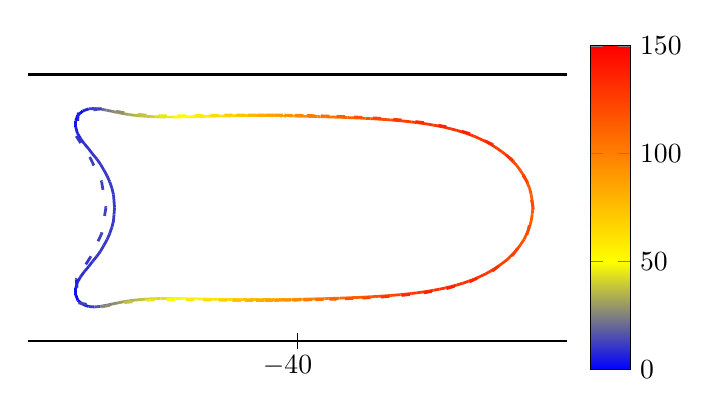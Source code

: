 \begin{tikzpicture}[scale=1.0]

\begin{axis}[
  hide axis,
  axis equal image,
  xmin = -45,
  xmax = -35,
  ymin = -3.0,
  ymax = +3.0,
  xtick = \empty,
  ytick = \empty,
  colorbar,
]

\addplot[line width=1pt,mesh,point meta=explicit,point meta min = 0, point meta max = 150]coordinates{
(-4.045e+01,1.703e+00) [8.252e+01]
(-4.05e+01,1.704e+00) [8.168e+01]
(-4.054e+01,1.704e+00) [8.083e+01]
(-4.058e+01,1.704e+00) [7.998e+01]
(-4.062e+01,1.704e+00) [7.912e+01]
(-4.066e+01,1.704e+00) [7.824e+01]
(-4.071e+01,1.705e+00) [7.734e+01]
(-4.075e+01,1.705e+00) [7.642e+01]
(-4.08e+01,1.705e+00) [7.548e+01]
(-4.084e+01,1.705e+00) [7.451e+01]
(-4.089e+01,1.705e+00) [7.351e+01]
(-4.094e+01,1.704e+00) [7.249e+01]
(-4.099e+01,1.704e+00) [7.143e+01]
(-4.105e+01,1.704e+00) [7.035e+01]
(-4.11e+01,1.703e+00) [6.923e+01]
(-4.116e+01,1.703e+00) [6.808e+01]
(-4.122e+01,1.702e+00) [6.69e+01]
(-4.128e+01,1.701e+00) [6.569e+01]
(-4.135e+01,1.7e+00) [6.446e+01]
(-4.141e+01,1.699e+00) [6.319e+01]
(-4.148e+01,1.698e+00) [6.19e+01]
(-4.155e+01,1.696e+00) [6.058e+01]
(-4.162e+01,1.695e+00) [5.925e+01]
(-4.169e+01,1.693e+00) [5.789e+01]
(-4.177e+01,1.691e+00) [5.651e+01]
(-4.185e+01,1.689e+00) [5.512e+01]
(-4.192e+01,1.688e+00) [5.371e+01]
(-4.201e+01,1.686e+00) [5.229e+01]
(-4.209e+01,1.684e+00) [5.086e+01]
(-4.218e+01,1.683e+00) [4.942e+01]
(-4.226e+01,1.682e+00) [4.796e+01]
(-4.235e+01,1.681e+00) [4.649e+01]
(-4.244e+01,1.681e+00) [4.501e+01]
(-4.254e+01,1.683e+00) [4.35e+01]
(-4.263e+01,1.685e+00) [4.196e+01]
(-4.273e+01,1.689e+00) [4.039e+01]
(-4.282e+01,1.695e+00) [3.876e+01]
(-4.292e+01,1.703e+00) [3.706e+01]
(-4.303e+01,1.714e+00) [3.528e+01]
(-4.313e+01,1.727e+00) [3.336e+01]
(-4.323e+01,1.744e+00) [3.126e+01]
(-4.333e+01,1.764e+00) [2.89e+01]
(-4.344e+01,1.786e+00) [2.619e+01]
(-4.354e+01,1.808e+00) [2.296e+01]
(-4.365e+01,1.828e+00) [1.903e+01]
(-4.376e+01,1.839e+00) [1.426e+01]
(-4.387e+01,1.831e+00) [8.922e+00]
(-4.398e+01,1.792e+00) [4.269e+00]
(-4.407e+01,1.717e+00) [2.142e+00]
(-4.411e+01,1.611e+00) [3.042e+00]
(-4.411e+01,1.496e+00) [5.258e+00]
(-4.408e+01,1.384e+00) [7.321e+00]
(-4.402e+01,1.28e+00) [8.748e+00]
(-4.395e+01,1.184e+00) [9.678e+00]
(-4.387e+01,1.091e+00) [1.026e+01]
(-4.38e+01,9.985e-01) [1.065e+01]
(-4.372e+01,9.035e-01) [1.09e+01]
(-4.365e+01,8.047e-01) [1.107e+01]
(-4.359e+01,7.014e-01) [1.117e+01]
(-4.353e+01,5.934e-01) [1.124e+01]
(-4.348e+01,4.808e-01) [1.127e+01]
(-4.344e+01,3.643e-01) [1.13e+01]
(-4.341e+01,2.447e-01) [1.13e+01]
(-4.34e+01,1.229e-01) [1.131e+01]
(-4.339e+01,-2.846e-09) [1.13e+01]
(-4.34e+01,-1.229e-01) [1.131e+01]
(-4.341e+01,-2.447e-01) [1.13e+01]
(-4.344e+01,-3.643e-01) [1.13e+01]
(-4.348e+01,-4.808e-01) [1.127e+01]
(-4.353e+01,-5.934e-01) [1.124e+01]
(-4.359e+01,-7.014e-01) [1.117e+01]
(-4.365e+01,-8.047e-01) [1.107e+01]
(-4.372e+01,-9.035e-01) [1.09e+01]
(-4.38e+01,-9.985e-01) [1.065e+01]
(-4.387e+01,-1.091e+00) [1.026e+01]
(-4.395e+01,-1.184e+00) [9.678e+00]
(-4.402e+01,-1.28e+00) [8.748e+00]
(-4.408e+01,-1.384e+00) [7.321e+00]
(-4.411e+01,-1.496e+00) [5.258e+00]
(-4.411e+01,-1.611e+00) [3.042e+00]
(-4.407e+01,-1.717e+00) [2.142e+00]
(-4.398e+01,-1.792e+00) [4.269e+00]
(-4.387e+01,-1.831e+00) [8.922e+00]
(-4.376e+01,-1.839e+00) [1.426e+01]
(-4.365e+01,-1.828e+00) [1.903e+01]
(-4.354e+01,-1.808e+00) [2.296e+01]
(-4.344e+01,-1.786e+00) [2.619e+01]
(-4.333e+01,-1.764e+00) [2.89e+01]
(-4.323e+01,-1.744e+00) [3.126e+01]
(-4.313e+01,-1.727e+00) [3.336e+01]
(-4.303e+01,-1.714e+00) [3.528e+01]
(-4.292e+01,-1.703e+00) [3.706e+01]
(-4.282e+01,-1.695e+00) [3.876e+01]
(-4.273e+01,-1.689e+00) [4.039e+01]
(-4.263e+01,-1.685e+00) [4.196e+01]
(-4.254e+01,-1.683e+00) [4.35e+01]
(-4.244e+01,-1.681e+00) [4.501e+01]
(-4.235e+01,-1.681e+00) [4.649e+01]
(-4.226e+01,-1.682e+00) [4.796e+01]
(-4.218e+01,-1.683e+00) [4.942e+01]
(-4.209e+01,-1.684e+00) [5.086e+01]
(-4.201e+01,-1.686e+00) [5.229e+01]
(-4.192e+01,-1.688e+00) [5.371e+01]
(-4.185e+01,-1.689e+00) [5.512e+01]
(-4.177e+01,-1.691e+00) [5.651e+01]
(-4.169e+01,-1.693e+00) [5.789e+01]
(-4.162e+01,-1.695e+00) [5.925e+01]
(-4.155e+01,-1.696e+00) [6.058e+01]
(-4.148e+01,-1.698e+00) [6.19e+01]
(-4.141e+01,-1.699e+00) [6.319e+01]
(-4.135e+01,-1.7e+00) [6.446e+01]
(-4.128e+01,-1.701e+00) [6.569e+01]
(-4.122e+01,-1.702e+00) [6.69e+01]
(-4.116e+01,-1.703e+00) [6.808e+01]
(-4.11e+01,-1.703e+00) [6.923e+01]
(-4.105e+01,-1.704e+00) [7.035e+01]
(-4.099e+01,-1.704e+00) [7.143e+01]
(-4.094e+01,-1.704e+00) [7.249e+01]
(-4.089e+01,-1.705e+00) [7.351e+01]
(-4.084e+01,-1.705e+00) [7.451e+01]
(-4.08e+01,-1.705e+00) [7.548e+01]
(-4.075e+01,-1.705e+00) [7.642e+01]
(-4.071e+01,-1.705e+00) [7.734e+01]
(-4.066e+01,-1.704e+00) [7.824e+01]
(-4.062e+01,-1.704e+00) [7.912e+01]
(-4.058e+01,-1.704e+00) [7.998e+01]
(-4.054e+01,-1.704e+00) [8.083e+01]
(-4.05e+01,-1.704e+00) [8.168e+01]
(-4.045e+01,-1.703e+00) [8.252e+01]
(-4.041e+01,-1.703e+00) [8.336e+01]
(-4.037e+01,-1.702e+00) [8.42e+01]
(-4.033e+01,-1.702e+00) [8.505e+01]
(-4.029e+01,-1.701e+00) [8.591e+01]
(-4.025e+01,-1.701e+00) [8.679e+01]
(-4.02e+01,-1.7e+00) [8.769e+01]
(-4.016e+01,-1.7e+00) [8.86e+01]
(-4.011e+01,-1.699e+00) [8.954e+01]
(-4.007e+01,-1.698e+00) [9.05e+01]
(-4.002e+01,-1.697e+00) [9.15e+01]
(-3.997e+01,-1.696e+00) [9.252e+01]
(-3.991e+01,-1.695e+00) [9.357e+01]
(-3.986e+01,-1.694e+00) [9.465e+01]
(-3.981e+01,-1.693e+00) [9.576e+01]
(-3.975e+01,-1.691e+00) [9.69e+01]
(-3.969e+01,-1.69e+00) [9.807e+01]
(-3.963e+01,-1.688e+00) [9.928e+01]
(-3.957e+01,-1.687e+00) [1.005e+02]
(-3.95e+01,-1.685e+00) [1.018e+02]
(-3.943e+01,-1.683e+00) [1.031e+02]
(-3.936e+01,-1.681e+00) [1.044e+02]
(-3.929e+01,-1.678e+00) [1.057e+02]
(-3.922e+01,-1.676e+00) [1.071e+02]
(-3.914e+01,-1.673e+00) [1.084e+02]
(-3.907e+01,-1.67e+00) [1.098e+02]
(-3.899e+01,-1.667e+00) [1.112e+02]
(-3.89e+01,-1.663e+00) [1.126e+02]
(-3.882e+01,-1.66e+00) [1.14e+02]
(-3.874e+01,-1.655e+00) [1.154e+02]
(-3.865e+01,-1.651e+00) [1.168e+02]
(-3.856e+01,-1.646e+00) [1.181e+02]
(-3.847e+01,-1.64e+00) [1.195e+02]
(-3.838e+01,-1.634e+00) [1.208e+02]
(-3.828e+01,-1.627e+00) [1.221e+02]
(-3.819e+01,-1.619e+00) [1.233e+02]
(-3.809e+01,-1.611e+00) [1.245e+02]
(-3.799e+01,-1.601e+00) [1.256e+02]
(-3.789e+01,-1.59e+00) [1.266e+02]
(-3.779e+01,-1.577e+00) [1.275e+02]
(-3.769e+01,-1.564e+00) [1.284e+02]
(-3.758e+01,-1.548e+00) [1.291e+02]
(-3.748e+01,-1.53e+00) [1.297e+02]
(-3.737e+01,-1.51e+00) [1.301e+02]
(-3.726e+01,-1.487e+00) [1.304e+02]
(-3.716e+01,-1.462e+00) [1.306e+02]
(-3.705e+01,-1.433e+00) [1.306e+02]
(-3.694e+01,-1.4e+00) [1.304e+02]
(-3.683e+01,-1.363e+00) [1.301e+02]
(-3.672e+01,-1.322e+00) [1.296e+02]
(-3.662e+01,-1.276e+00) [1.289e+02]
(-3.651e+01,-1.225e+00) [1.281e+02]
(-3.641e+01,-1.168e+00) [1.271e+02]
(-3.631e+01,-1.105e+00) [1.26e+02]
(-3.621e+01,-1.035e+00) [1.247e+02]
(-3.611e+01,-9.589e-01) [1.232e+02]
(-3.603e+01,-8.759e-01) [1.218e+02]
(-3.594e+01,-7.859e-01) [1.202e+02]
(-3.587e+01,-6.892e-01) [1.186e+02]
(-3.58e+01,-5.86e-01) [1.171e+02]
(-3.575e+01,-4.769e-01) [1.157e+02]
(-3.57e+01,-3.626e-01) [1.144e+02]
(-3.567e+01,-2.442e-01) [1.135e+02]
(-3.565e+01,-1.228e-01) [1.129e+02]
(-3.564e+01,2.959e-09) [1.127e+02]
(-3.565e+01,1.228e-01) [1.129e+02]
(-3.567e+01,2.442e-01) [1.135e+02]
(-3.57e+01,3.626e-01) [1.144e+02]
(-3.575e+01,4.769e-01) [1.157e+02]
(-3.58e+01,5.86e-01) [1.171e+02]
(-3.587e+01,6.892e-01) [1.186e+02]
(-3.594e+01,7.859e-01) [1.202e+02]
(-3.603e+01,8.759e-01) [1.218e+02]
(-3.611e+01,9.589e-01) [1.232e+02]
(-3.621e+01,1.035e+00) [1.247e+02]
(-3.631e+01,1.105e+00) [1.26e+02]
(-3.641e+01,1.168e+00) [1.271e+02]
(-3.651e+01,1.225e+00) [1.281e+02]
(-3.662e+01,1.276e+00) [1.289e+02]
(-3.672e+01,1.322e+00) [1.296e+02]
(-3.683e+01,1.363e+00) [1.301e+02]
(-3.694e+01,1.4e+00) [1.304e+02]
(-3.705e+01,1.433e+00) [1.306e+02]
(-3.716e+01,1.462e+00) [1.306e+02]
(-3.726e+01,1.487e+00) [1.304e+02]
(-3.737e+01,1.51e+00) [1.301e+02]
(-3.748e+01,1.53e+00) [1.297e+02]
(-3.758e+01,1.548e+00) [1.291e+02]
(-3.769e+01,1.564e+00) [1.284e+02]
(-3.779e+01,1.577e+00) [1.275e+02]
(-3.789e+01,1.59e+00) [1.266e+02]
(-3.799e+01,1.601e+00) [1.256e+02]
(-3.809e+01,1.611e+00) [1.245e+02]
(-3.819e+01,1.619e+00) [1.233e+02]
(-3.828e+01,1.627e+00) [1.221e+02]
(-3.838e+01,1.634e+00) [1.208e+02]
(-3.847e+01,1.64e+00) [1.195e+02]
(-3.856e+01,1.646e+00) [1.181e+02]
(-3.865e+01,1.651e+00) [1.168e+02]
(-3.874e+01,1.655e+00) [1.154e+02]
(-3.882e+01,1.66e+00) [1.14e+02]
(-3.89e+01,1.663e+00) [1.126e+02]
(-3.899e+01,1.667e+00) [1.112e+02]
(-3.907e+01,1.67e+00) [1.098e+02]
(-3.914e+01,1.673e+00) [1.084e+02]
(-3.922e+01,1.676e+00) [1.071e+02]
(-3.929e+01,1.678e+00) [1.057e+02]
(-3.936e+01,1.681e+00) [1.044e+02]
(-3.943e+01,1.683e+00) [1.031e+02]
(-3.95e+01,1.685e+00) [1.018e+02]
(-3.957e+01,1.687e+00) [1.005e+02]
(-3.963e+01,1.688e+00) [9.928e+01]
(-3.969e+01,1.69e+00) [9.807e+01]
(-3.975e+01,1.691e+00) [9.69e+01]
(-3.981e+01,1.693e+00) [9.576e+01]
(-3.986e+01,1.694e+00) [9.465e+01]
(-3.991e+01,1.695e+00) [9.357e+01]
(-3.997e+01,1.696e+00) [9.252e+01]
(-4.002e+01,1.697e+00) [9.15e+01]
(-4.007e+01,1.698e+00) [9.05e+01]
(-4.011e+01,1.699e+00) [8.954e+01]
(-4.016e+01,1.7e+00) [8.86e+01]
(-4.02e+01,1.7e+00) [8.769e+01]
(-4.025e+01,1.701e+00) [8.679e+01]
(-4.029e+01,1.701e+00) [8.591e+01]
(-4.033e+01,1.702e+00) [8.505e+01]
(-4.037e+01,1.702e+00) [8.42e+01]
(-4.041e+01,1.703e+00) [8.336e+01]
(-4.045e+01,1.703e+00) [8.252e+01]
};

\addplot[line width=1pt,loosely dashed,mesh,point meta=explicit,point meta min = 0, point meta max = 150]coordinates{
(-4.043e+01,1.718e+00) [8.809e+01]
(-4.06e+01,1.719e+00) [8.459e+01]
(-4.077e+01,1.72e+00) [8.084e+01]
(-4.097e+01,1.719e+00) [7.666e+01]
(-4.12e+01,1.718e+00) [7.197e+01]
(-4.146e+01,1.714e+00) [6.677e+01]
(-4.175e+01,1.709e+00) [6.114e+01]
(-4.207e+01,1.703e+00) [5.518e+01]
(-4.242e+01,1.702e+00) [4.893e+01]
(-4.28e+01,1.714e+00) [4.222e+01]
(-4.321e+01,1.759e+00) [3.422e+01]
(-4.363e+01,1.838e+00) [2.192e+01]
(-4.406e+01,1.763e+00) [3.657e+00]
(-4.41e+01,1.328e+00) [8.973e+00]
(-4.384e+01,9.212e-01) [1.184e+01]
(-4.363e+01,4.834e-01) [1.247e+01]
(-4.355e+01,-3.316e-10) [1.259e+01]
(-4.363e+01,-4.834e-01) [1.247e+01]
(-4.384e+01,-9.212e-01) [1.184e+01]
(-4.41e+01,-1.328e+00) [8.973e+00]
(-4.406e+01,-1.763e+00) [3.657e+00]
(-4.363e+01,-1.838e+00) [2.192e+01]
(-4.321e+01,-1.759e+00) [3.422e+01]
(-4.28e+01,-1.714e+00) [4.222e+01]
(-4.242e+01,-1.702e+00) [4.893e+01]
(-4.207e+01,-1.703e+00) [5.518e+01]
(-4.175e+01,-1.709e+00) [6.114e+01]
(-4.146e+01,-1.714e+00) [6.677e+01]
(-4.12e+01,-1.718e+00) [7.197e+01]
(-4.097e+01,-1.719e+00) [7.666e+01]
(-4.077e+01,-1.72e+00) [8.084e+01]
(-4.06e+01,-1.719e+00) [8.459e+01]
(-4.043e+01,-1.718e+00) [8.809e+01]
(-4.027e+01,-1.716e+00) [9.159e+01]
(-4.009e+01,-1.714e+00) [9.533e+01]
(-3.989e+01,-1.71e+00) [9.948e+01]
(-3.967e+01,-1.705e+00) [1.041e+02]
(-3.941e+01,-1.698e+00) [1.093e+02]
(-3.912e+01,-1.688e+00) [1.148e+02]
(-3.88e+01,-1.675e+00) [1.206e+02]
(-3.845e+01,-1.656e+00) [1.262e+02]
(-3.807e+01,-1.626e+00) [1.313e+02]
(-3.766e+01,-1.578e+00) [1.353e+02]
(-3.724e+01,-1.5e+00) [1.374e+02]
(-3.681e+01,-1.374e+00) [1.37e+02]
(-3.639e+01,-1.175e+00) [1.339e+02]
(-3.601e+01,-8.79e-01) [1.285e+02]
(-3.574e+01,-4.774e-01) [1.225e+02]
(-3.563e+01,1.018e-09) [1.196e+02]
(-3.574e+01,4.774e-01) [1.225e+02]
(-3.601e+01,8.79e-01) [1.285e+02]
(-3.639e+01,1.175e+00) [1.339e+02]
(-3.681e+01,1.374e+00) [1.37e+02]
(-3.724e+01,1.5e+00) [1.374e+02]
(-3.766e+01,1.578e+00) [1.353e+02]
(-3.807e+01,1.626e+00) [1.313e+02]
(-3.845e+01,1.656e+00) [1.262e+02]
(-3.88e+01,1.675e+00) [1.206e+02]
(-3.912e+01,1.688e+00) [1.148e+02]
(-3.941e+01,1.698e+00) [1.093e+02]
(-3.967e+01,1.705e+00) [1.041e+02]
(-3.989e+01,1.71e+00) [9.948e+01]
(-4.009e+01,1.714e+00) [9.533e+01]
(-4.027e+01,1.716e+00) [9.159e+01]
(-4.043e+01,1.718e+00) [8.809e+01]
};

\addplot[black,line width=1pt] coordinates{
  (-45,-2.47)
  (-35,-2.47)
};

\addplot[black,line width=1pt] coordinates{
  (-45,+2.47)
  (-35,+2.47)
};

\addplot[black,line width=0.2pt] coordinates{
  (-40,-2.32)
  (-40,-2.62)
};

\end{axis}

\node at (3.30,0.05) {$-40$};


\end{tikzpicture}
